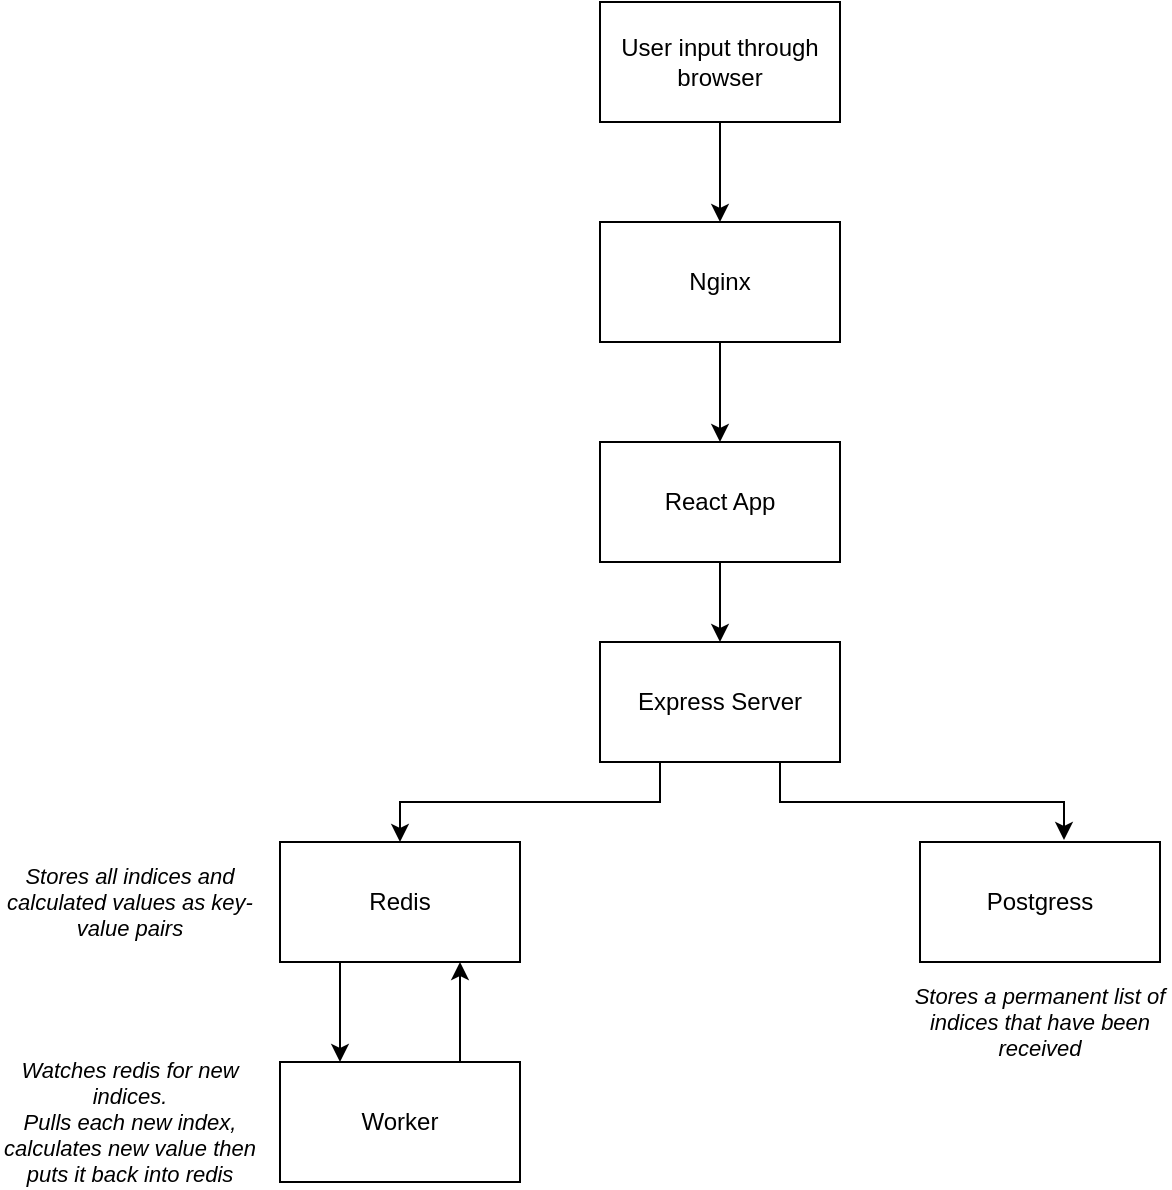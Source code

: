 <mxfile version="12.2.4" type="github" pages="1">
  <diagram id="M97hs2_HC8HgjVDWB4YS" name="Page-1">
    <mxGraphModel dx="1422" dy="794" grid="1" gridSize="10" guides="1" tooltips="1" connect="1" arrows="1" fold="1" page="1" pageScale="1" pageWidth="827" pageHeight="1169" math="0" shadow="0">
      <root>
        <mxCell id="0"/>
        <mxCell id="1" parent="0"/>
        <mxCell id="Fmpw5taHjIPhEGAoOGa0-1" style="edgeStyle=orthogonalEdgeStyle;rounded=0;orthogonalLoop=1;jettySize=auto;html=1;exitX=0.5;exitY=1;exitDx=0;exitDy=0;entryX=0.5;entryY=0;entryDx=0;entryDy=0;" edge="1" parent="1" source="aY1_7Sm5C_Fnvaw5D3gU-1" target="aY1_7Sm5C_Fnvaw5D3gU-2">
          <mxGeometry relative="1" as="geometry"/>
        </mxCell>
        <mxCell id="aY1_7Sm5C_Fnvaw5D3gU-1" value="Nginx" style="rounded=0;whiteSpace=wrap;html=1;" parent="1" vertex="1">
          <mxGeometry x="340" y="190" width="120" height="60" as="geometry"/>
        </mxCell>
        <mxCell id="aY1_7Sm5C_Fnvaw5D3gU-8" style="edgeStyle=orthogonalEdgeStyle;rounded=0;orthogonalLoop=1;jettySize=auto;html=1;exitX=0.5;exitY=1;exitDx=0;exitDy=0;entryX=0.5;entryY=0;entryDx=0;entryDy=0;" parent="1" source="aY1_7Sm5C_Fnvaw5D3gU-2" target="aY1_7Sm5C_Fnvaw5D3gU-3" edge="1">
          <mxGeometry relative="1" as="geometry"/>
        </mxCell>
        <mxCell id="aY1_7Sm5C_Fnvaw5D3gU-2" value="React App" style="rounded=0;whiteSpace=wrap;html=1;" parent="1" vertex="1">
          <mxGeometry x="340" y="300" width="120" height="60" as="geometry"/>
        </mxCell>
        <mxCell id="aY1_7Sm5C_Fnvaw5D3gU-9" style="edgeStyle=orthogonalEdgeStyle;rounded=0;orthogonalLoop=1;jettySize=auto;html=1;exitX=0.25;exitY=1;exitDx=0;exitDy=0;entryX=0.5;entryY=0;entryDx=0;entryDy=0;" parent="1" source="aY1_7Sm5C_Fnvaw5D3gU-3" target="aY1_7Sm5C_Fnvaw5D3gU-4" edge="1">
          <mxGeometry relative="1" as="geometry"/>
        </mxCell>
        <mxCell id="aY1_7Sm5C_Fnvaw5D3gU-10" style="edgeStyle=orthogonalEdgeStyle;rounded=0;orthogonalLoop=1;jettySize=auto;html=1;exitX=0.75;exitY=1;exitDx=0;exitDy=0;entryX=0.6;entryY=-0.017;entryDx=0;entryDy=0;entryPerimeter=0;" parent="1" source="aY1_7Sm5C_Fnvaw5D3gU-3" target="aY1_7Sm5C_Fnvaw5D3gU-5" edge="1">
          <mxGeometry relative="1" as="geometry"/>
        </mxCell>
        <mxCell id="aY1_7Sm5C_Fnvaw5D3gU-3" value="Express Server" style="rounded=0;whiteSpace=wrap;html=1;" parent="1" vertex="1">
          <mxGeometry x="340" y="400" width="120" height="60" as="geometry"/>
        </mxCell>
        <mxCell id="aY1_7Sm5C_Fnvaw5D3gU-11" style="edgeStyle=orthogonalEdgeStyle;rounded=0;orthogonalLoop=1;jettySize=auto;html=1;exitX=0.25;exitY=1;exitDx=0;exitDy=0;entryX=0.25;entryY=0;entryDx=0;entryDy=0;" parent="1" source="aY1_7Sm5C_Fnvaw5D3gU-4" target="aY1_7Sm5C_Fnvaw5D3gU-6" edge="1">
          <mxGeometry relative="1" as="geometry"/>
        </mxCell>
        <mxCell id="aY1_7Sm5C_Fnvaw5D3gU-4" value="Redis" style="rounded=0;whiteSpace=wrap;html=1;" parent="1" vertex="1">
          <mxGeometry x="180" y="500" width="120" height="60" as="geometry"/>
        </mxCell>
        <mxCell id="aY1_7Sm5C_Fnvaw5D3gU-5" value="Postgress" style="rounded=0;whiteSpace=wrap;html=1;" parent="1" vertex="1">
          <mxGeometry x="500" y="500" width="120" height="60" as="geometry"/>
        </mxCell>
        <mxCell id="aY1_7Sm5C_Fnvaw5D3gU-12" style="edgeStyle=orthogonalEdgeStyle;rounded=0;orthogonalLoop=1;jettySize=auto;html=1;exitX=0.75;exitY=0;exitDx=0;exitDy=0;entryX=0.75;entryY=1;entryDx=0;entryDy=0;" parent="1" source="aY1_7Sm5C_Fnvaw5D3gU-6" target="aY1_7Sm5C_Fnvaw5D3gU-4" edge="1">
          <mxGeometry relative="1" as="geometry"/>
        </mxCell>
        <mxCell id="aY1_7Sm5C_Fnvaw5D3gU-6" value="Worker" style="rounded=0;whiteSpace=wrap;html=1;" parent="1" vertex="1">
          <mxGeometry x="180" y="610" width="120" height="60" as="geometry"/>
        </mxCell>
        <mxCell id="aY1_7Sm5C_Fnvaw5D3gU-13" value="Stores all indices and calculated values as key-value pairs" style="text;html=1;strokeColor=none;fillColor=none;align=center;verticalAlign=middle;whiteSpace=wrap;rounded=0;fontStyle=2;fontSize=11;" parent="1" vertex="1">
          <mxGeometry x="40" y="500" width="130" height="60" as="geometry"/>
        </mxCell>
        <mxCell id="aY1_7Sm5C_Fnvaw5D3gU-14" value="Watches redis for new indices.&lt;br style=&quot;font-size: 11px;&quot;&gt;Pulls each new index, calculates new value then puts it back into redis" style="text;html=1;strokeColor=none;fillColor=none;align=center;verticalAlign=middle;whiteSpace=wrap;rounded=0;fontStyle=2;fontSize=11;" parent="1" vertex="1">
          <mxGeometry x="40" y="610" width="130" height="60" as="geometry"/>
        </mxCell>
        <mxCell id="aY1_7Sm5C_Fnvaw5D3gU-15" value="Stores a permanent list of indices that have been received" style="text;html=1;strokeColor=none;fillColor=none;align=center;verticalAlign=middle;whiteSpace=wrap;rounded=0;fontStyle=2;fontSize=11;" parent="1" vertex="1">
          <mxGeometry x="495" y="560" width="130" height="60" as="geometry"/>
        </mxCell>
        <mxCell id="Fmpw5taHjIPhEGAoOGa0-3" style="edgeStyle=orthogonalEdgeStyle;rounded=0;orthogonalLoop=1;jettySize=auto;html=1;exitX=0.5;exitY=1;exitDx=0;exitDy=0;entryX=0.5;entryY=0;entryDx=0;entryDy=0;" edge="1" parent="1" source="Fmpw5taHjIPhEGAoOGa0-2" target="aY1_7Sm5C_Fnvaw5D3gU-1">
          <mxGeometry relative="1" as="geometry"/>
        </mxCell>
        <mxCell id="Fmpw5taHjIPhEGAoOGa0-2" value="User input through browser" style="rounded=0;whiteSpace=wrap;html=1;" vertex="1" parent="1">
          <mxGeometry x="340" y="80" width="120" height="60" as="geometry"/>
        </mxCell>
      </root>
    </mxGraphModel>
  </diagram>
</mxfile>
